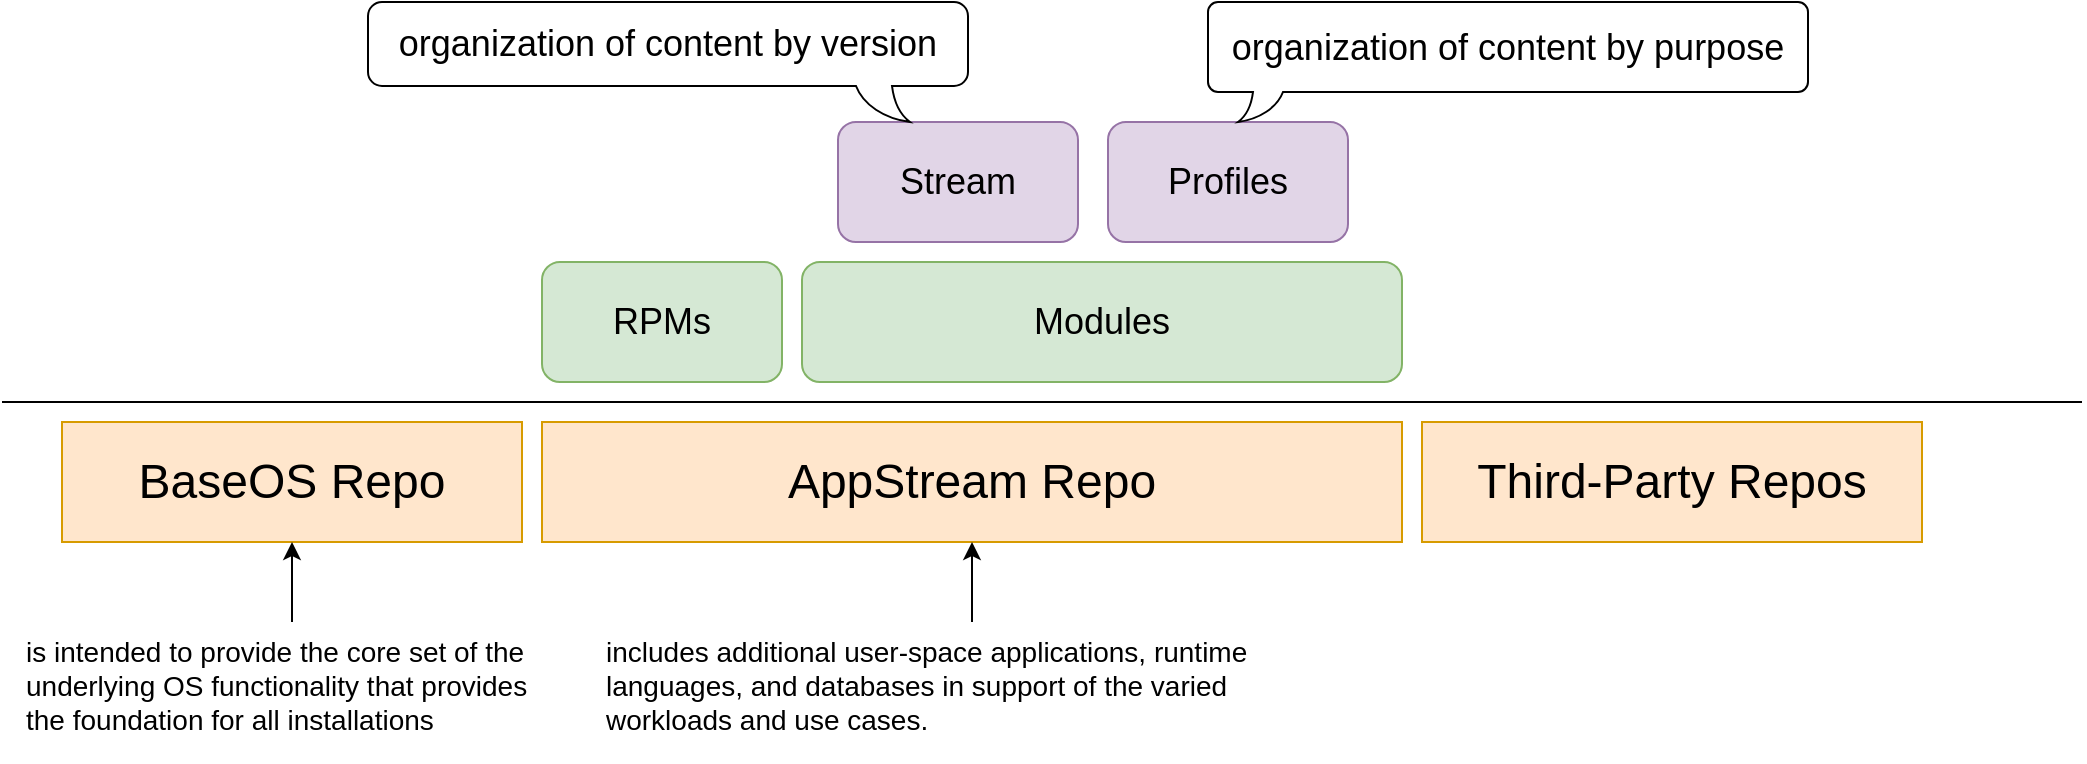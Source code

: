 <mxfile version="15.6.8" type="device"><diagram id="2Z30I6XLQnQKJqY7lMQ0" name="Page-1"><mxGraphModel dx="1106" dy="612" grid="1" gridSize="10" guides="1" tooltips="1" connect="1" arrows="1" fold="1" page="1" pageScale="1" pageWidth="1100" pageHeight="850" math="0" shadow="0"><root><mxCell id="0"/><mxCell id="1" parent="0"/><mxCell id="UHqGRXL2YVTHipJjYHSC-1" value="&lt;div style=&quot;font-size: 24px&quot;&gt;BaseOS Repo&lt;br&gt;&lt;/div&gt;" style="rounded=0;whiteSpace=wrap;html=1;fillColor=#ffe6cc;strokeColor=#d79b00;fontSize=24;" vertex="1" parent="1"><mxGeometry x="80" y="450" width="230" height="60" as="geometry"/></mxCell><mxCell id="UHqGRXL2YVTHipJjYHSC-3" value="&lt;div&gt;AppStream Repo&lt;br&gt;&lt;/div&gt;" style="rounded=0;whiteSpace=wrap;html=1;fillColor=#ffe6cc;strokeColor=#d79b00;fontSize=24;" vertex="1" parent="1"><mxGeometry x="320" y="450" width="430" height="60" as="geometry"/></mxCell><mxCell id="UHqGRXL2YVTHipJjYHSC-5" value="" style="endArrow=none;html=1;rounded=0;fontSize=24;" edge="1" parent="1"><mxGeometry width="50" height="50" relative="1" as="geometry"><mxPoint x="50" y="440" as="sourcePoint"/><mxPoint x="1090" y="440" as="targetPoint"/></mxGeometry></mxCell><mxCell id="UHqGRXL2YVTHipJjYHSC-15" value="RPMs" style="rounded=1;whiteSpace=wrap;html=1;fontSize=18;fillColor=#d5e8d4;strokeColor=#82b366;" vertex="1" parent="1"><mxGeometry x="320" y="370" width="120" height="60" as="geometry"/></mxCell><mxCell id="UHqGRXL2YVTHipJjYHSC-16" value="Modules" style="rounded=1;whiteSpace=wrap;html=1;fontSize=18;fillColor=#d5e8d4;strokeColor=#82b366;" vertex="1" parent="1"><mxGeometry x="450" y="370" width="300" height="60" as="geometry"/></mxCell><mxCell id="UHqGRXL2YVTHipJjYHSC-17" value="Stream" style="rounded=1;whiteSpace=wrap;html=1;fontSize=18;fillColor=#e1d5e7;strokeColor=#9673a6;" vertex="1" parent="1"><mxGeometry x="468" y="300" width="120" height="60" as="geometry"/></mxCell><mxCell id="UHqGRXL2YVTHipJjYHSC-18" value="&lt;div&gt;Profiles&lt;/div&gt;" style="rounded=1;whiteSpace=wrap;html=1;fontSize=18;fillColor=#e1d5e7;strokeColor=#9673a6;" vertex="1" parent="1"><mxGeometry x="603" y="300" width="120" height="60" as="geometry"/></mxCell><mxCell id="UHqGRXL2YVTHipJjYHSC-19" value="organization of content by version " style="whiteSpace=wrap;html=1;shape=mxgraph.basic.roundRectCallout;dx=47;dy=18;size=7;boundedLbl=1;fontSize=18;flipH=1;" vertex="1" parent="1"><mxGeometry x="233" y="240" width="300" height="60" as="geometry"/></mxCell><mxCell id="UHqGRXL2YVTHipJjYHSC-20" value="organization of content by purpose" style="whiteSpace=wrap;html=1;shape=mxgraph.basic.roundRectCallout;dx=30;dy=15;size=5;boundedLbl=1;fontSize=18;" vertex="1" parent="1"><mxGeometry x="653" y="240" width="300" height="60" as="geometry"/></mxCell><mxCell id="UHqGRXL2YVTHipJjYHSC-21" value="Third-Party Repos" style="rounded=0;whiteSpace=wrap;html=1;fillColor=#ffe6cc;strokeColor=#d79b00;fontSize=24;" vertex="1" parent="1"><mxGeometry x="760" y="450" width="250" height="60" as="geometry"/></mxCell><mxCell id="UHqGRXL2YVTHipJjYHSC-22" value="is intended to provide the core set of the underlying OS functionality that provides the foundation for all installations" style="text;whiteSpace=wrap;html=1;fontSize=14;" vertex="1" parent="1"><mxGeometry x="60" y="550" width="270" height="70" as="geometry"/></mxCell><mxCell id="UHqGRXL2YVTHipJjYHSC-23" value="includes additional user-space applications, runtime languages, and databases in support of the varied workloads and use cases." style="text;whiteSpace=wrap;html=1;fontSize=14;" vertex="1" parent="1"><mxGeometry x="350" y="550" width="370" height="60" as="geometry"/></mxCell><mxCell id="UHqGRXL2YVTHipJjYHSC-25" value="" style="endArrow=classic;html=1;rounded=0;fontSize=14;exitX=0.5;exitY=0;exitDx=0;exitDy=0;" edge="1" parent="1" source="UHqGRXL2YVTHipJjYHSC-22" target="UHqGRXL2YVTHipJjYHSC-1"><mxGeometry width="50" height="50" relative="1" as="geometry"><mxPoint x="140" y="560" as="sourcePoint"/><mxPoint x="190" y="510" as="targetPoint"/></mxGeometry></mxCell><mxCell id="UHqGRXL2YVTHipJjYHSC-26" value="" style="endArrow=classic;html=1;rounded=0;fontSize=14;exitX=0.5;exitY=0;exitDx=0;exitDy=0;entryX=0.5;entryY=1;entryDx=0;entryDy=0;" edge="1" parent="1" source="UHqGRXL2YVTHipJjYHSC-23" target="UHqGRXL2YVTHipJjYHSC-3"><mxGeometry width="50" height="50" relative="1" as="geometry"><mxPoint x="460" y="500" as="sourcePoint"/><mxPoint x="510" y="450" as="targetPoint"/></mxGeometry></mxCell></root></mxGraphModel></diagram></mxfile>